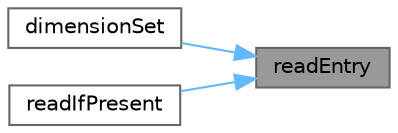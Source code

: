 digraph "readEntry"
{
 // LATEX_PDF_SIZE
  bgcolor="transparent";
  edge [fontname=Helvetica,fontsize=10,labelfontname=Helvetica,labelfontsize=10];
  node [fontname=Helvetica,fontsize=10,shape=box,height=0.2,width=0.4];
  rankdir="RL";
  Node1 [id="Node000001",label="readEntry",height=0.2,width=0.4,color="gray40", fillcolor="grey60", style="filled", fontcolor="black",tooltip=" "];
  Node1 -> Node2 [id="edge1_Node000001_Node000002",dir="back",color="steelblue1",style="solid",tooltip=" "];
  Node2 [id="Node000002",label="dimensionSet",height=0.2,width=0.4,color="grey40", fillcolor="white", style="filled",URL="$classFoam_1_1dimensionSet.html#aa5d7310da5611ceb422201b313640a79",tooltip=" "];
  Node1 -> Node3 [id="edge2_Node000001_Node000003",dir="back",color="steelblue1",style="solid",tooltip=" "];
  Node3 [id="Node000003",label="readIfPresent",height=0.2,width=0.4,color="grey40", fillcolor="white", style="filled",URL="$classFoam_1_1dimensionSet.html#a637ea25081c4d629574c7d16cbf27705",tooltip=" "];
}

